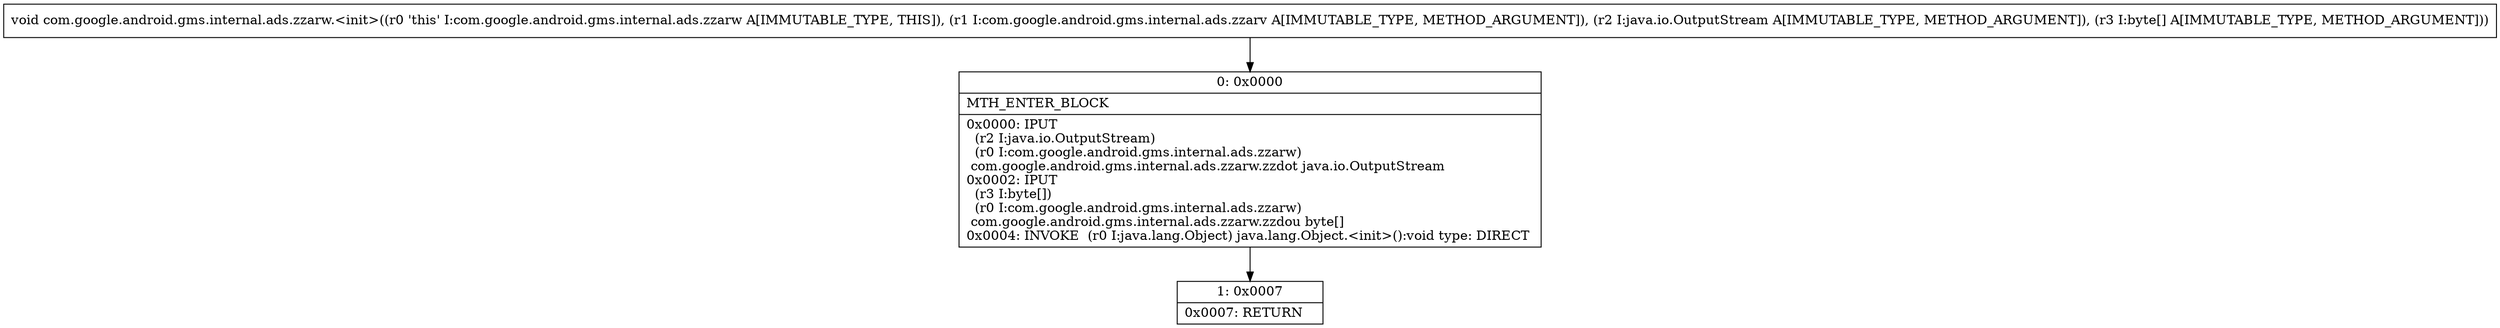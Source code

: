 digraph "CFG forcom.google.android.gms.internal.ads.zzarw.\<init\>(Lcom\/google\/android\/gms\/internal\/ads\/zzarv;Ljava\/io\/OutputStream;[B)V" {
Node_0 [shape=record,label="{0\:\ 0x0000|MTH_ENTER_BLOCK\l|0x0000: IPUT  \l  (r2 I:java.io.OutputStream)\l  (r0 I:com.google.android.gms.internal.ads.zzarw)\l com.google.android.gms.internal.ads.zzarw.zzdot java.io.OutputStream \l0x0002: IPUT  \l  (r3 I:byte[])\l  (r0 I:com.google.android.gms.internal.ads.zzarw)\l com.google.android.gms.internal.ads.zzarw.zzdou byte[] \l0x0004: INVOKE  (r0 I:java.lang.Object) java.lang.Object.\<init\>():void type: DIRECT \l}"];
Node_1 [shape=record,label="{1\:\ 0x0007|0x0007: RETURN   \l}"];
MethodNode[shape=record,label="{void com.google.android.gms.internal.ads.zzarw.\<init\>((r0 'this' I:com.google.android.gms.internal.ads.zzarw A[IMMUTABLE_TYPE, THIS]), (r1 I:com.google.android.gms.internal.ads.zzarv A[IMMUTABLE_TYPE, METHOD_ARGUMENT]), (r2 I:java.io.OutputStream A[IMMUTABLE_TYPE, METHOD_ARGUMENT]), (r3 I:byte[] A[IMMUTABLE_TYPE, METHOD_ARGUMENT])) }"];
MethodNode -> Node_0;
Node_0 -> Node_1;
}

